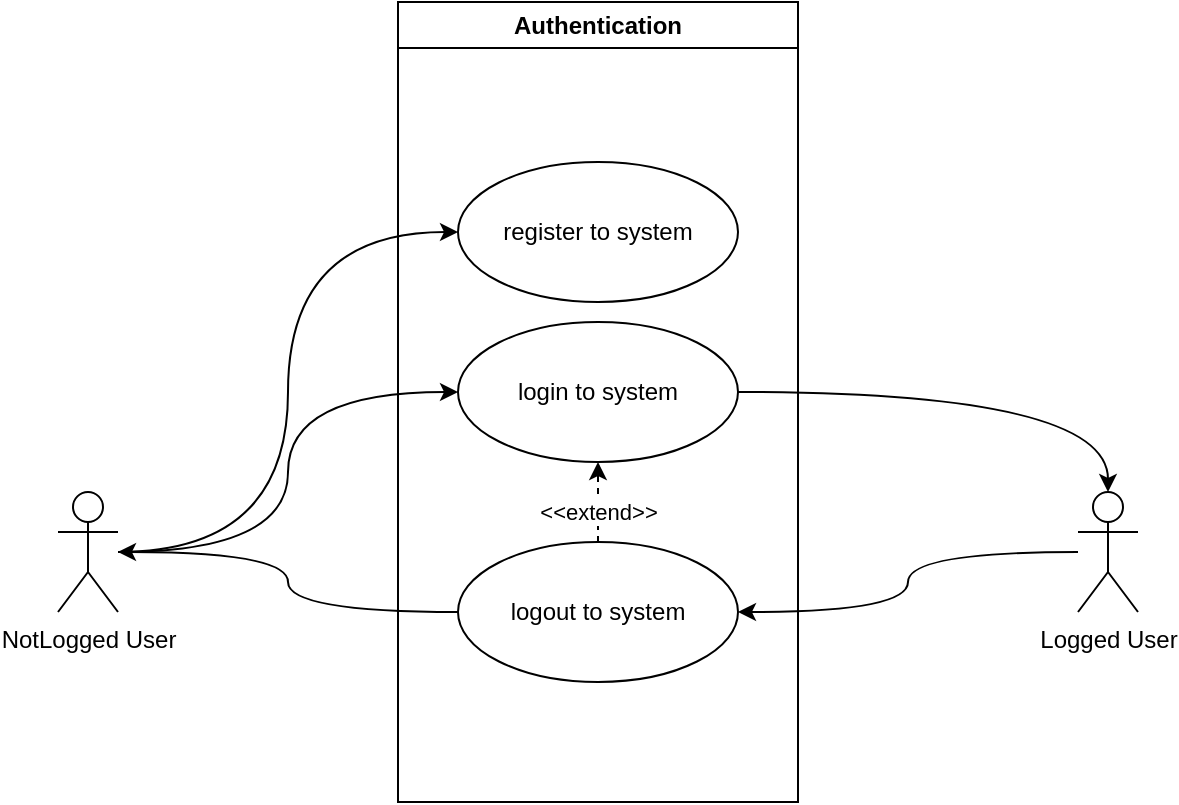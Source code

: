 <mxfile version="26.0.4">
  <diagram name="Page-1" id="yms-EdbSCjYSapsheQhp">
    <mxGraphModel dx="683" dy="372" grid="1" gridSize="10" guides="1" tooltips="1" connect="1" arrows="1" fold="1" page="1" pageScale="1" pageWidth="850" pageHeight="1100" math="0" shadow="0">
      <root>
        <mxCell id="0" />
        <mxCell id="1" parent="0" />
        <mxCell id="LHcCrd6WPen3PEoSXZ4B-5" style="edgeStyle=orthogonalEdgeStyle;rounded=0;orthogonalLoop=1;jettySize=auto;html=1;entryX=0;entryY=0.5;entryDx=0;entryDy=0;curved=1;" parent="1" source="LHcCrd6WPen3PEoSXZ4B-1" target="LHcCrd6WPen3PEoSXZ4B-3" edge="1">
          <mxGeometry relative="1" as="geometry" />
        </mxCell>
        <mxCell id="LHcCrd6WPen3PEoSXZ4B-7" style="edgeStyle=orthogonalEdgeStyle;rounded=0;orthogonalLoop=1;jettySize=auto;html=1;entryX=0;entryY=0.5;entryDx=0;entryDy=0;curved=1;" parent="1" source="LHcCrd6WPen3PEoSXZ4B-1" target="LHcCrd6WPen3PEoSXZ4B-2" edge="1">
          <mxGeometry relative="1" as="geometry" />
        </mxCell>
        <mxCell id="LHcCrd6WPen3PEoSXZ4B-1" value="NotLogged User" style="shape=umlActor;html=1;verticalLabelPosition=bottom;verticalAlign=top;align=center;" parent="1" vertex="1">
          <mxGeometry x="130" y="395" width="30" height="60" as="geometry" />
        </mxCell>
        <mxCell id="LHcCrd6WPen3PEoSXZ4B-13" style="edgeStyle=orthogonalEdgeStyle;rounded=0;orthogonalLoop=1;jettySize=auto;html=1;curved=1;" parent="1" source="LHcCrd6WPen3PEoSXZ4B-2" target="LHcCrd6WPen3PEoSXZ4B-12" edge="1">
          <mxGeometry relative="1" as="geometry" />
        </mxCell>
        <mxCell id="LHcCrd6WPen3PEoSXZ4B-15" style="edgeStyle=orthogonalEdgeStyle;rounded=0;orthogonalLoop=1;jettySize=auto;html=1;exitX=0;exitY=0.5;exitDx=0;exitDy=0;curved=1;" parent="1" source="LHcCrd6WPen3PEoSXZ4B-6" target="LHcCrd6WPen3PEoSXZ4B-1" edge="1">
          <mxGeometry relative="1" as="geometry" />
        </mxCell>
        <mxCell id="LHcCrd6WPen3PEoSXZ4B-14" style="edgeStyle=orthogonalEdgeStyle;rounded=0;orthogonalLoop=1;jettySize=auto;html=1;entryX=1;entryY=0.5;entryDx=0;entryDy=0;curved=1;" parent="1" source="LHcCrd6WPen3PEoSXZ4B-12" target="LHcCrd6WPen3PEoSXZ4B-6" edge="1">
          <mxGeometry relative="1" as="geometry" />
        </mxCell>
        <mxCell id="LHcCrd6WPen3PEoSXZ4B-12" value="Logged User" style="shape=umlActor;html=1;verticalLabelPosition=bottom;verticalAlign=top;align=center;" parent="1" vertex="1">
          <mxGeometry x="640" y="395" width="30" height="60" as="geometry" />
        </mxCell>
        <mxCell id="d7bzs_iOnZKz8pWSDZwi-1" value="Authentication" style="swimlane;whiteSpace=wrap;html=1;" parent="1" vertex="1">
          <mxGeometry x="300" y="150" width="200" height="400" as="geometry">
            <mxRectangle x="300" y="150" width="140" height="30" as="alternateBounds" />
          </mxGeometry>
        </mxCell>
        <mxCell id="LHcCrd6WPen3PEoSXZ4B-3" value="register to system" style="ellipse;whiteSpace=wrap;html=1;" parent="d7bzs_iOnZKz8pWSDZwi-1" vertex="1">
          <mxGeometry x="30" y="80" width="140" height="70" as="geometry" />
        </mxCell>
        <mxCell id="LHcCrd6WPen3PEoSXZ4B-2" value="login to system" style="ellipse;whiteSpace=wrap;html=1;" parent="d7bzs_iOnZKz8pWSDZwi-1" vertex="1">
          <mxGeometry x="30" y="160" width="140" height="70" as="geometry" />
        </mxCell>
        <mxCell id="d7bzs_iOnZKz8pWSDZwi-2" style="edgeStyle=orthogonalEdgeStyle;rounded=0;orthogonalLoop=1;jettySize=auto;html=1;entryX=0.5;entryY=1;entryDx=0;entryDy=0;dashed=1;" parent="d7bzs_iOnZKz8pWSDZwi-1" source="LHcCrd6WPen3PEoSXZ4B-6" target="LHcCrd6WPen3PEoSXZ4B-2" edge="1">
          <mxGeometry relative="1" as="geometry" />
        </mxCell>
        <mxCell id="d7bzs_iOnZKz8pWSDZwi-3" value="&amp;lt;&amp;lt;extend&amp;gt;&amp;gt;" style="edgeLabel;html=1;align=center;verticalAlign=middle;resizable=0;points=[];" parent="d7bzs_iOnZKz8pWSDZwi-2" vertex="1" connectable="0">
          <mxGeometry x="-0.257" relative="1" as="geometry">
            <mxPoint as="offset" />
          </mxGeometry>
        </mxCell>
        <mxCell id="LHcCrd6WPen3PEoSXZ4B-6" value="logout to system" style="ellipse;whiteSpace=wrap;html=1;" parent="d7bzs_iOnZKz8pWSDZwi-1" vertex="1">
          <mxGeometry x="30" y="270" width="140" height="70" as="geometry" />
        </mxCell>
      </root>
    </mxGraphModel>
  </diagram>
</mxfile>
